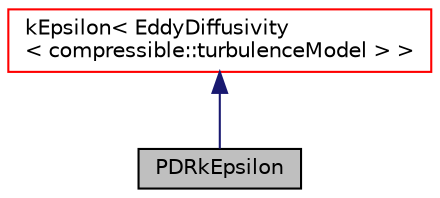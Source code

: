 digraph "PDRkEpsilon"
{
  bgcolor="transparent";
  edge [fontname="Helvetica",fontsize="10",labelfontname="Helvetica",labelfontsize="10"];
  node [fontname="Helvetica",fontsize="10",shape=record];
  Node17 [label="PDRkEpsilon",height=0.2,width=0.4,color="black", fillcolor="grey75", style="filled", fontcolor="black"];
  Node18 -> Node17 [dir="back",color="midnightblue",fontsize="10",style="solid",fontname="Helvetica"];
  Node18 [label="kEpsilon\< EddyDiffusivity\l\< compressible::turbulenceModel \> \>",height=0.2,width=0.4,color="red",URL="$a32333.html"];
}

